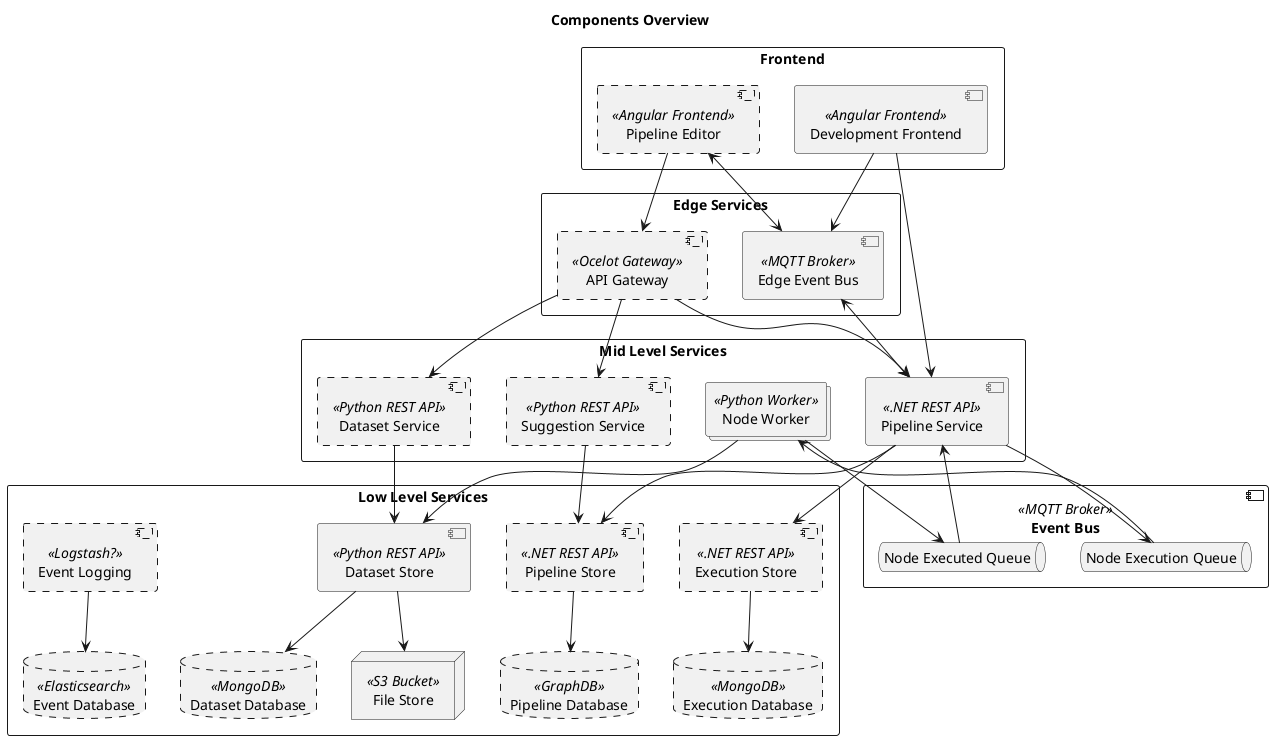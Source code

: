 @startuml
'https://plantuml.com/deployment-diagram

title "Components Overview"

'Definitions'

rectangle "Frontend" {
    component #line.dashed "Pipeline Editor" << Angular Frontend>> as pipeline_editor
    component "Development Frontend" << Angular Frontend >> as development_frontend
}

rectangle "Edge Services" {
    component #line.dashed "API Gateway" << Ocelot Gateway>> as api_gateway
    component "Edge Event Bus" << MQTT Broker >> as message_broker_edge
}

rectangle "Mid Level Services" {
    component "Pipeline Service" << .NET REST API >> as pipeline_service
    collections  "Node Worker" <<Python Worker>> as worker
    component #line.dashed "Suggestion Service" << Python REST API >> as suggestion_service
    component #line.dashed "Dataset Service" << Python REST API >> as dataset_service
}

rectangle "Low Level Services" {
    component #line.dashed "Pipeline Store" << .NET REST API >> as pipeline_store
    database #line.dashed "Pipeline Database" << GraphDB >> as pipeline_db
    
    component #line.dashed "Execution Store" << .NET REST API >> as execution_store
    database #line.dashed "Execution Database" << MongoDB >> as execution_db
    
    component "Dataset Store" << Python REST API >> as dataset_store
    node "File Store" << S3 Bucket >> as file_store
    database #line.dashed "Dataset Database" << MongoDB >> as dataset_db
    /'
    component #line.dashed "Operation Store" << Python REST API >> as operation_store
    database #line.dashed "Operation Database" << MongoDB >> as operation_db
    '/
    component #line.dashed "Event Logging" << Logstash? >> as event_logging
    database #line.dashed "Event Database" << Elasticsearch >> as event_db    
}

component "Event Bus" << MQTT Broker >> as message_broker {
    queue "Node Execution Queue" as node_execution_queue
    queue "Node Executed Queue" as node_executed_queue
}

'Interaction'

pipeline_editor --> api_gateway
development_frontend --> message_broker_edge
development_frontend --> pipeline_service

api_gateway --> pipeline_service 
api_gateway --> suggestion_service
api_gateway --> dataset_service

pipeline_store --> pipeline_db
dataset_store --> dataset_db
dataset_store --> file_store
execution_store --> execution_db 
'operation_store --> operation_db
event_logging --> event_db

pipeline_service --> node_execution_queue
node_execution_queue --> worker 
pipeline_service <-- node_executed_queue
node_executed_queue <-- worker 

'message_broker --> event_logging

worker --> dataset_store 
'worker -->operation_store
suggestion_service --> pipeline_store
pipeline_service --> execution_store
pipeline_service --> pipeline_store
dataset_service --> dataset_store

pipeline_service <--> message_broker_edge
pipeline_editor <--> message_broker_edge
@enduml